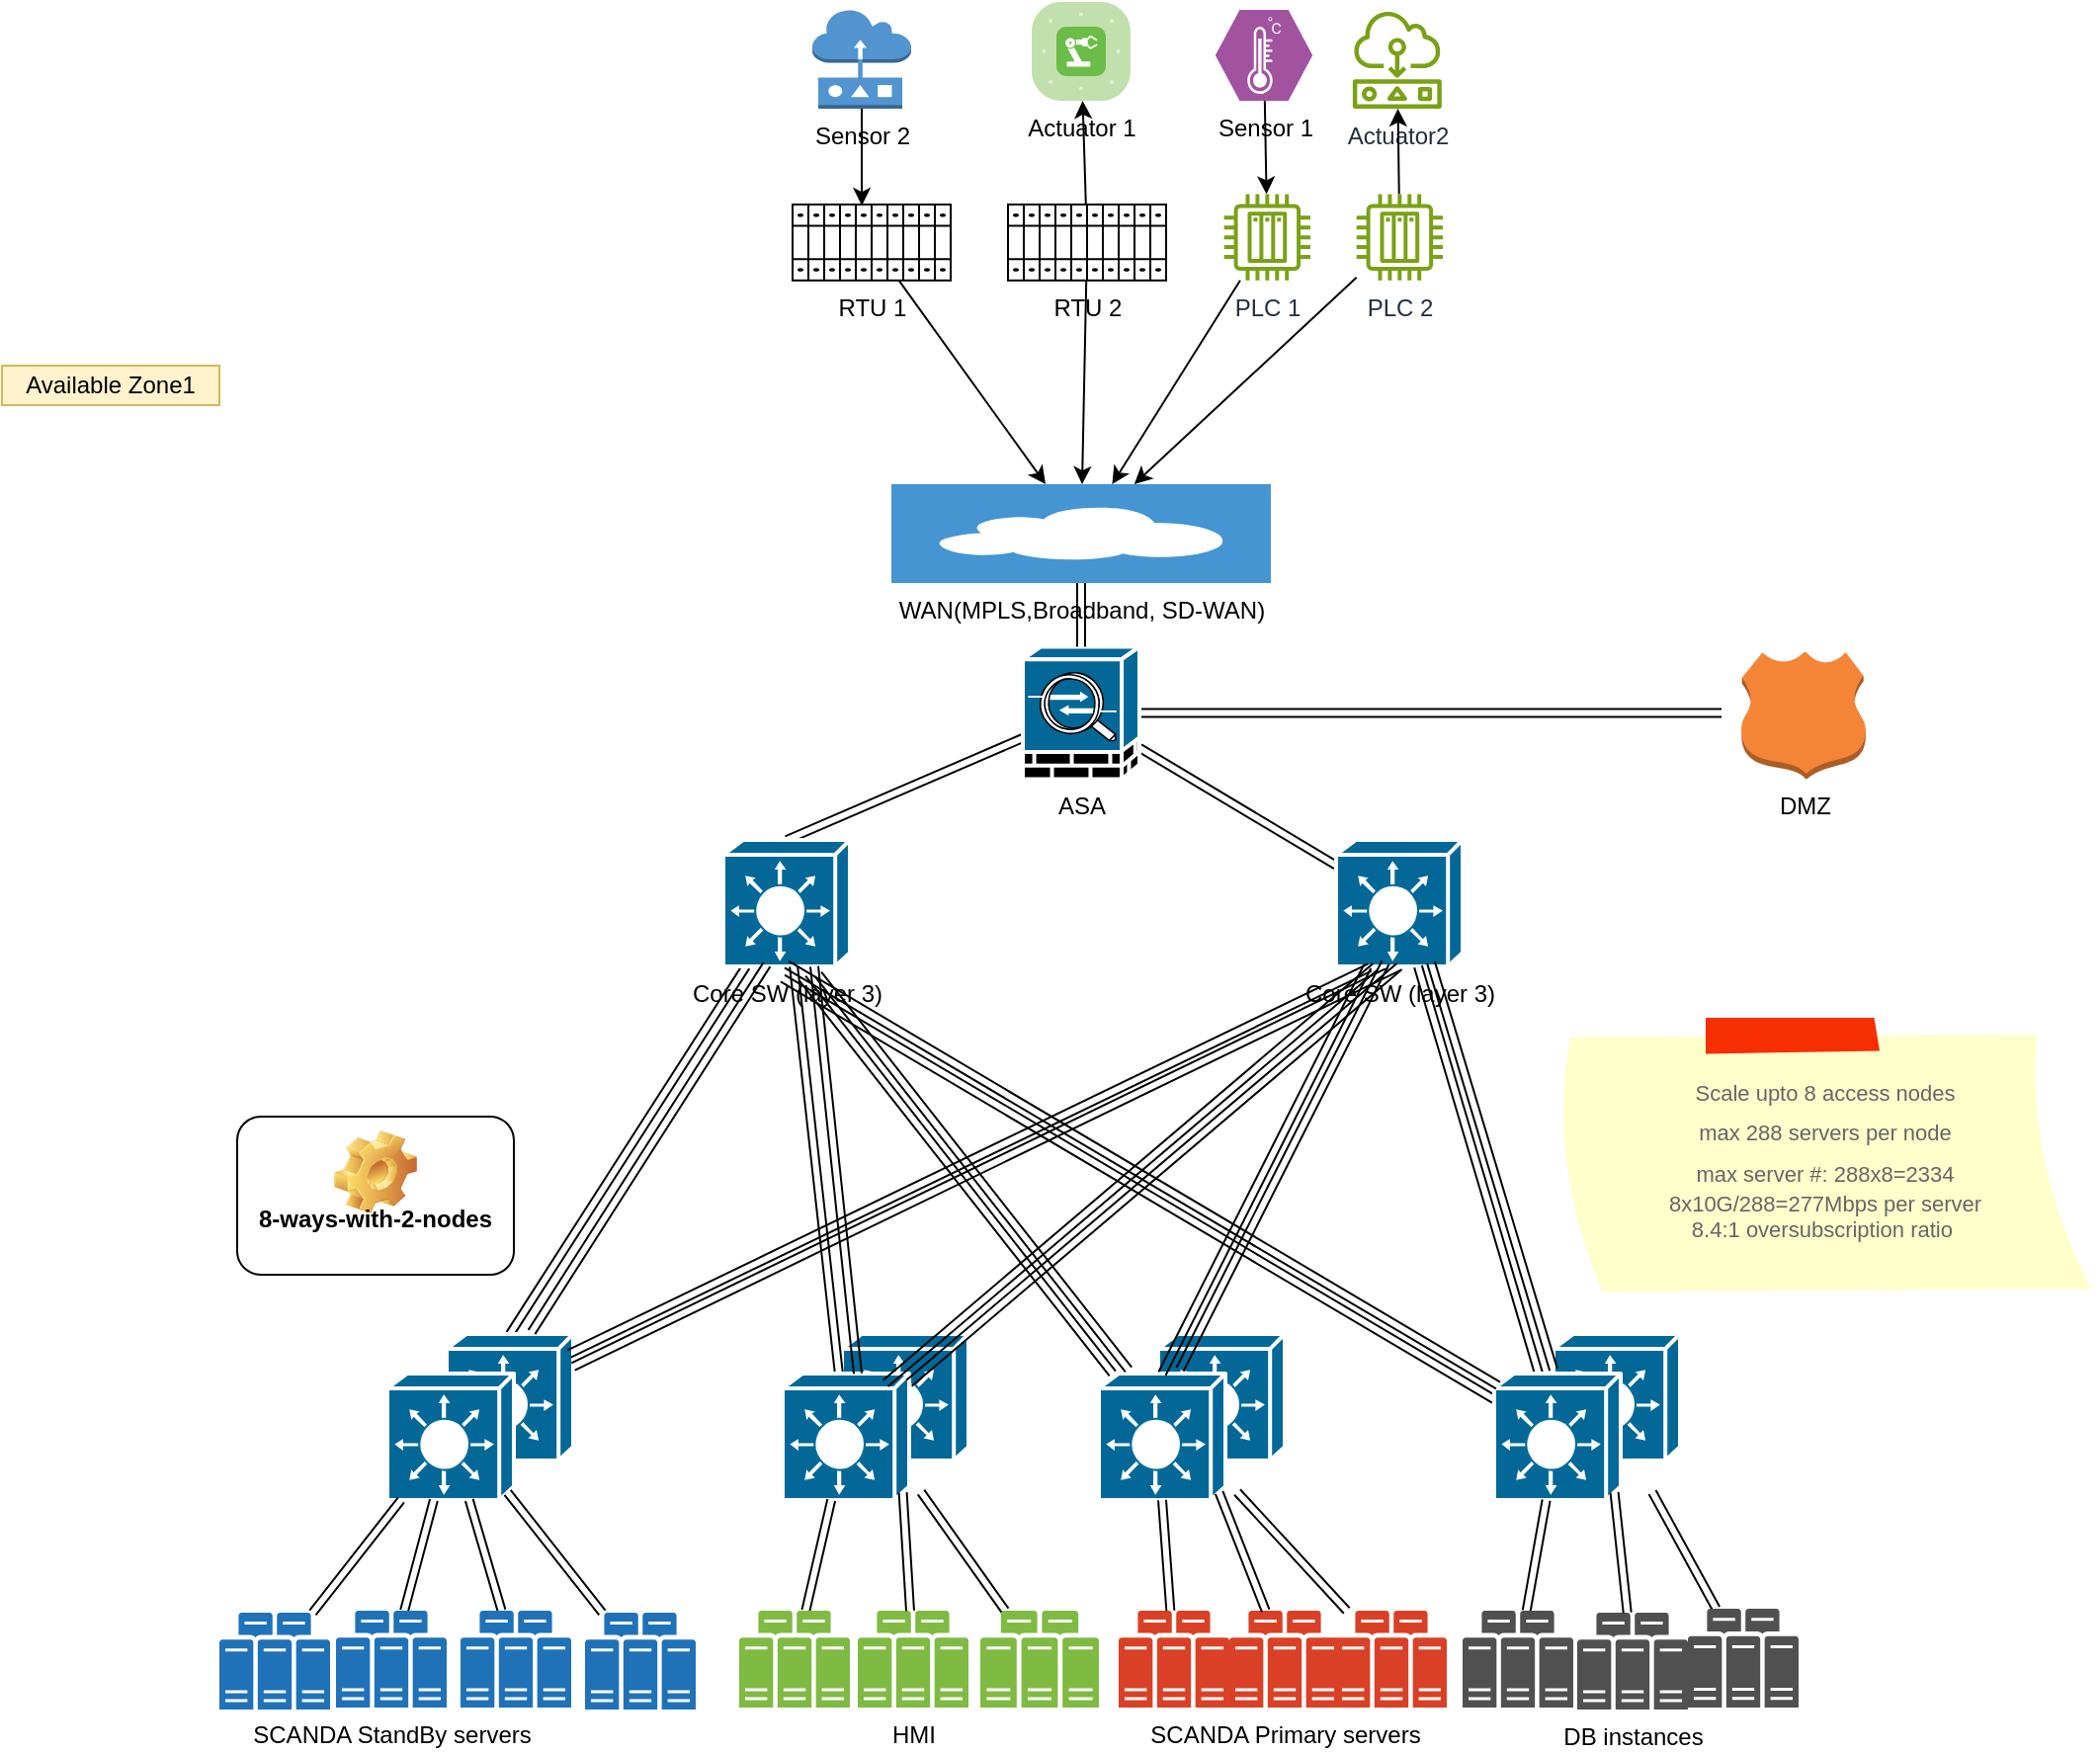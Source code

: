 <mxfile version="24.5.3" type="github">
  <diagram name="Page-1" id="822b0af5-4adb-64df-f703-e8dfc1f81529">
    <mxGraphModel dx="2324" dy="1588" grid="1" gridSize="10" guides="1" tooltips="1" connect="1" arrows="1" fold="1" page="1" pageScale="1" pageWidth="1100" pageHeight="850" background="none" math="0" shadow="0">
      <root>
        <mxCell id="0" />
        <mxCell id="1" parent="0" />
        <mxCell id="rNgzCEydJQi0zjgkLkP2-12" style="rounded=0;orthogonalLoop=1;jettySize=auto;html=1;exitX=0.5;exitY=0;exitDx=0;exitDy=0;exitPerimeter=0;shape=link;" parent="1" source="rNgzCEydJQi0zjgkLkP2-5" target="rNgzCEydJQi0zjgkLkP2-2" edge="1">
          <mxGeometry relative="1" as="geometry" />
        </mxCell>
        <mxCell id="rNgzCEydJQi0zjgkLkP2-5" value="" style="shape=mxgraph.cisco.switches.layer_3_switch;sketch=0;html=1;pointerEvents=1;dashed=0;fillColor=#036897;strokeColor=#ffffff;strokeWidth=2;verticalLabelPosition=bottom;verticalAlign=top;align=center;outlineConnect=0;" parent="1" vertex="1">
          <mxGeometry x="215" y="610" width="64" height="64" as="geometry" />
        </mxCell>
        <mxCell id="rNgzCEydJQi0zjgkLkP2-1" value="8-ways-with-2-nodes&lt;div&gt;&lt;br&gt;&lt;/div&gt;" style="label;whiteSpace=wrap;html=1;align=center;verticalAlign=bottom;spacingLeft=0;spacingBottom=4;imageAlign=center;imageVerticalAlign=top;image=img/clipart/Gear_128x128.png" parent="1" vertex="1">
          <mxGeometry x="109" y="500" width="140" height="80" as="geometry" />
        </mxCell>
        <mxCell id="kgxJePqGxtui9cHz7qdS-7" style="rounded=0;orthogonalLoop=1;jettySize=auto;html=1;exitX=0.5;exitY=0;exitDx=0;exitDy=0;exitPerimeter=0;shape=link;" edge="1" parent="1" source="rNgzCEydJQi0zjgkLkP2-2" target="kgxJePqGxtui9cHz7qdS-3">
          <mxGeometry relative="1" as="geometry" />
        </mxCell>
        <mxCell id="rNgzCEydJQi0zjgkLkP2-2" value="Core SW (layer 3)" style="shape=mxgraph.cisco.switches.layer_3_switch;sketch=0;html=1;pointerEvents=1;dashed=0;fillColor=#036897;strokeColor=#ffffff;strokeWidth=2;verticalLabelPosition=bottom;verticalAlign=top;align=center;outlineConnect=0;" parent="1" vertex="1">
          <mxGeometry x="355" y="360" width="64" height="64" as="geometry" />
        </mxCell>
        <mxCell id="rNgzCEydJQi0zjgkLkP2-14" style="rounded=0;orthogonalLoop=1;jettySize=auto;html=1;exitX=0.5;exitY=1;exitDx=0;exitDy=0;exitPerimeter=0;shape=link;" parent="1" source="rNgzCEydJQi0zjgkLkP2-3" target="rNgzCEydJQi0zjgkLkP2-5" edge="1">
          <mxGeometry relative="1" as="geometry" />
        </mxCell>
        <mxCell id="kgxJePqGxtui9cHz7qdS-8" style="rounded=0;orthogonalLoop=1;jettySize=auto;html=1;shape=link;" edge="1" parent="1" source="rNgzCEydJQi0zjgkLkP2-3" target="kgxJePqGxtui9cHz7qdS-3">
          <mxGeometry relative="1" as="geometry" />
        </mxCell>
        <mxCell id="rNgzCEydJQi0zjgkLkP2-3" value="Core SW (layer 3)" style="shape=mxgraph.cisco.switches.layer_3_switch;sketch=0;html=1;pointerEvents=1;dashed=0;fillColor=#036897;strokeColor=#ffffff;strokeWidth=2;verticalLabelPosition=bottom;verticalAlign=top;align=center;outlineConnect=0;" parent="1" vertex="1">
          <mxGeometry x="665" y="360" width="64" height="64" as="geometry" />
        </mxCell>
        <mxCell id="rNgzCEydJQi0zjgkLkP2-4" value="" style="shape=mxgraph.cisco.switches.layer_3_switch;sketch=0;html=1;pointerEvents=1;dashed=0;fillColor=#036897;strokeColor=#ffffff;strokeWidth=2;verticalLabelPosition=bottom;verticalAlign=top;align=center;outlineConnect=0;" parent="1" vertex="1">
          <mxGeometry x="185" y="630" width="64" height="64" as="geometry" />
        </mxCell>
        <mxCell id="rNgzCEydJQi0zjgkLkP2-6" value="" style="shape=mxgraph.cisco.switches.layer_3_switch;sketch=0;html=1;pointerEvents=1;dashed=0;fillColor=#036897;strokeColor=#ffffff;strokeWidth=2;verticalLabelPosition=bottom;verticalAlign=top;align=center;outlineConnect=0;" parent="1" vertex="1">
          <mxGeometry x="415" y="610" width="64" height="64" as="geometry" />
        </mxCell>
        <mxCell id="rNgzCEydJQi0zjgkLkP2-16" style="rounded=0;orthogonalLoop=1;jettySize=auto;html=1;shape=link;" parent="1" source="rNgzCEydJQi0zjgkLkP2-7" target="rNgzCEydJQi0zjgkLkP2-2" edge="1">
          <mxGeometry relative="1" as="geometry" />
        </mxCell>
        <mxCell id="rNgzCEydJQi0zjgkLkP2-7" value="" style="shape=mxgraph.cisco.switches.layer_3_switch;sketch=0;html=1;pointerEvents=1;dashed=0;fillColor=#036897;strokeColor=#ffffff;strokeWidth=2;verticalLabelPosition=bottom;verticalAlign=top;align=center;outlineConnect=0;" parent="1" vertex="1">
          <mxGeometry x="385" y="630" width="64" height="64" as="geometry" />
        </mxCell>
        <mxCell id="rNgzCEydJQi0zjgkLkP2-8" value="" style="shape=mxgraph.cisco.switches.layer_3_switch;sketch=0;html=1;pointerEvents=1;dashed=0;fillColor=#036897;strokeColor=#ffffff;strokeWidth=2;verticalLabelPosition=bottom;verticalAlign=top;align=center;outlineConnect=0;" parent="1" vertex="1">
          <mxGeometry x="575" y="610" width="64" height="64" as="geometry" />
        </mxCell>
        <mxCell id="rNgzCEydJQi0zjgkLkP2-20" style="rounded=0;orthogonalLoop=1;jettySize=auto;html=1;shape=link;" parent="1" source="rNgzCEydJQi0zjgkLkP2-9" edge="1">
          <mxGeometry relative="1" as="geometry">
            <mxPoint x="395" y="430" as="targetPoint" />
          </mxGeometry>
        </mxCell>
        <mxCell id="rNgzCEydJQi0zjgkLkP2-9" value="" style="shape=mxgraph.cisco.switches.layer_3_switch;sketch=0;html=1;pointerEvents=1;dashed=0;fillColor=#036897;strokeColor=#ffffff;strokeWidth=2;verticalLabelPosition=bottom;verticalAlign=top;align=center;outlineConnect=0;" parent="1" vertex="1">
          <mxGeometry x="545" y="630" width="64" height="64" as="geometry" />
        </mxCell>
        <mxCell id="rNgzCEydJQi0zjgkLkP2-10" value="" style="shape=mxgraph.cisco.switches.layer_3_switch;sketch=0;html=1;pointerEvents=1;dashed=0;fillColor=#036897;strokeColor=#ffffff;strokeWidth=2;verticalLabelPosition=bottom;verticalAlign=top;align=center;outlineConnect=0;" parent="1" vertex="1">
          <mxGeometry x="775" y="610" width="64" height="64" as="geometry" />
        </mxCell>
        <mxCell id="rNgzCEydJQi0zjgkLkP2-24" style="rounded=0;orthogonalLoop=1;jettySize=auto;html=1;shape=link;" parent="1" source="rNgzCEydJQi0zjgkLkP2-11" edge="1">
          <mxGeometry relative="1" as="geometry">
            <mxPoint x="385" y="430" as="targetPoint" />
          </mxGeometry>
        </mxCell>
        <mxCell id="rNgzCEydJQi0zjgkLkP2-26" style="rounded=0;orthogonalLoop=1;jettySize=auto;html=1;shape=link;" parent="1" source="rNgzCEydJQi0zjgkLkP2-11" target="rNgzCEydJQi0zjgkLkP2-3" edge="1">
          <mxGeometry relative="1" as="geometry" />
        </mxCell>
        <mxCell id="rNgzCEydJQi0zjgkLkP2-11" value="" style="shape=mxgraph.cisco.switches.layer_3_switch;sketch=0;html=1;pointerEvents=1;dashed=0;fillColor=#036897;strokeColor=#ffffff;strokeWidth=2;verticalLabelPosition=bottom;verticalAlign=top;align=center;outlineConnect=0;" parent="1" vertex="1">
          <mxGeometry x="745" y="630" width="64" height="64" as="geometry" />
        </mxCell>
        <mxCell id="rNgzCEydJQi0zjgkLkP2-13" style="rounded=0;orthogonalLoop=1;jettySize=auto;html=1;exitX=0.5;exitY=0;exitDx=0;exitDy=0;exitPerimeter=0;shape=link;" parent="1" edge="1">
          <mxGeometry relative="1" as="geometry">
            <mxPoint x="258" y="609" as="sourcePoint" />
            <mxPoint x="377" y="423" as="targetPoint" />
          </mxGeometry>
        </mxCell>
        <mxCell id="rNgzCEydJQi0zjgkLkP2-15" style="rounded=0;orthogonalLoop=1;jettySize=auto;html=1;shape=link;exitX=0.266;exitY=1.008;exitDx=0;exitDy=0;exitPerimeter=0;" parent="1" source="rNgzCEydJQi0zjgkLkP2-3" edge="1">
          <mxGeometry relative="1" as="geometry">
            <mxPoint x="685" y="420" as="sourcePoint" />
            <mxPoint x="277" y="620" as="targetPoint" />
          </mxGeometry>
        </mxCell>
        <mxCell id="rNgzCEydJQi0zjgkLkP2-17" style="rounded=0;orthogonalLoop=1;jettySize=auto;html=1;shape=link;" parent="1" edge="1">
          <mxGeometry relative="1" as="geometry">
            <mxPoint x="423" y="630" as="sourcePoint" />
            <mxPoint x="401" y="424" as="targetPoint" />
          </mxGeometry>
        </mxCell>
        <mxCell id="rNgzCEydJQi0zjgkLkP2-18" style="rounded=0;orthogonalLoop=1;jettySize=auto;html=1;shape=link;entryX=0.5;entryY=1;entryDx=0;entryDy=0;entryPerimeter=0;" parent="1" source="rNgzCEydJQi0zjgkLkP2-7" target="rNgzCEydJQi0zjgkLkP2-3" edge="1">
          <mxGeometry relative="1" as="geometry">
            <mxPoint x="433" y="650" as="sourcePoint" />
            <mxPoint x="411" y="444" as="targetPoint" />
          </mxGeometry>
        </mxCell>
        <mxCell id="rNgzCEydJQi0zjgkLkP2-19" style="rounded=0;orthogonalLoop=1;jettySize=auto;html=1;shape=link;entryX=0.5;entryY=1;entryDx=0;entryDy=0;entryPerimeter=0;" parent="1" edge="1">
          <mxGeometry relative="1" as="geometry">
            <mxPoint x="437" y="635" as="sourcePoint" />
            <mxPoint x="685" y="424" as="targetPoint" />
          </mxGeometry>
        </mxCell>
        <mxCell id="rNgzCEydJQi0zjgkLkP2-21" style="rounded=0;orthogonalLoop=1;jettySize=auto;html=1;shape=link;" parent="1" edge="1">
          <mxGeometry relative="1" as="geometry">
            <mxPoint x="403" y="428" as="targetPoint" />
            <mxPoint x="560" y="628" as="sourcePoint" />
          </mxGeometry>
        </mxCell>
        <mxCell id="rNgzCEydJQi0zjgkLkP2-22" style="rounded=0;orthogonalLoop=1;jettySize=auto;html=1;shape=link;" parent="1" target="rNgzCEydJQi0zjgkLkP2-3" edge="1">
          <mxGeometry relative="1" as="geometry">
            <mxPoint x="420" y="430" as="targetPoint" />
            <mxPoint x="577" y="630" as="sourcePoint" />
          </mxGeometry>
        </mxCell>
        <mxCell id="rNgzCEydJQi0zjgkLkP2-23" style="rounded=0;orthogonalLoop=1;jettySize=auto;html=1;shape=link;" parent="1" edge="1">
          <mxGeometry relative="1" as="geometry">
            <mxPoint x="690" y="422" as="targetPoint" />
            <mxPoint x="586" y="628" as="sourcePoint" />
          </mxGeometry>
        </mxCell>
        <mxCell id="rNgzCEydJQi0zjgkLkP2-25" style="rounded=0;orthogonalLoop=1;jettySize=auto;html=1;shape=link;" parent="1" edge="1">
          <mxGeometry relative="1" as="geometry">
            <mxPoint x="387" y="423" as="targetPoint" />
            <mxPoint x="747" y="636" as="sourcePoint" />
          </mxGeometry>
        </mxCell>
        <mxCell id="rNgzCEydJQi0zjgkLkP2-27" style="rounded=0;orthogonalLoop=1;jettySize=auto;html=1;shape=link;" parent="1" edge="1">
          <mxGeometry relative="1" as="geometry">
            <mxPoint x="775" y="628" as="sourcePoint" />
            <mxPoint x="713" y="422" as="targetPoint" />
          </mxGeometry>
        </mxCell>
        <mxCell id="rNgzCEydJQi0zjgkLkP2-34" style="rounded=0;orthogonalLoop=1;jettySize=auto;html=1;shape=link;" parent="1" source="rNgzCEydJQi0zjgkLkP2-28" target="rNgzCEydJQi0zjgkLkP2-4" edge="1">
          <mxGeometry relative="1" as="geometry" />
        </mxCell>
        <mxCell id="rNgzCEydJQi0zjgkLkP2-28" value="SCANDA StandBy servers" style="sketch=0;pointerEvents=1;shadow=0;dashed=0;html=1;strokeColor=none;fillColor=#505050;labelPosition=center;verticalLabelPosition=bottom;verticalAlign=top;outlineConnect=0;align=center;shape=mxgraph.office.servers.server_farm;fillColor=#2072B8;" parent="1" vertex="1">
          <mxGeometry x="159" y="750" width="56" height="49" as="geometry" />
        </mxCell>
        <mxCell id="rNgzCEydJQi0zjgkLkP2-35" style="rounded=0;orthogonalLoop=1;jettySize=auto;html=1;shape=link;" parent="1" source="rNgzCEydJQi0zjgkLkP2-30" target="rNgzCEydJQi0zjgkLkP2-4" edge="1">
          <mxGeometry relative="1" as="geometry" />
        </mxCell>
        <mxCell id="rNgzCEydJQi0zjgkLkP2-30" value="" style="sketch=0;pointerEvents=1;shadow=0;dashed=0;html=1;strokeColor=none;fillColor=#505050;labelPosition=center;verticalLabelPosition=bottom;verticalAlign=top;outlineConnect=0;align=center;shape=mxgraph.office.servers.server_farm;fillColor=#2072B8;" parent="1" vertex="1">
          <mxGeometry x="222" y="750" width="56" height="49" as="geometry" />
        </mxCell>
        <mxCell id="rNgzCEydJQi0zjgkLkP2-33" style="rounded=0;orthogonalLoop=1;jettySize=auto;html=1;shape=link;" parent="1" source="rNgzCEydJQi0zjgkLkP2-31" target="rNgzCEydJQi0zjgkLkP2-4" edge="1">
          <mxGeometry relative="1" as="geometry" />
        </mxCell>
        <mxCell id="rNgzCEydJQi0zjgkLkP2-31" value="" style="sketch=0;pointerEvents=1;shadow=0;dashed=0;html=1;strokeColor=none;fillColor=#505050;labelPosition=center;verticalLabelPosition=bottom;verticalAlign=top;outlineConnect=0;align=center;shape=mxgraph.office.servers.server_farm;fillColor=#2072B8;" parent="1" vertex="1">
          <mxGeometry x="100" y="751" width="56" height="49" as="geometry" />
        </mxCell>
        <mxCell id="rNgzCEydJQi0zjgkLkP2-32" value="" style="sketch=0;pointerEvents=1;shadow=0;dashed=0;html=1;strokeColor=none;fillColor=#505050;labelPosition=center;verticalLabelPosition=bottom;verticalAlign=top;outlineConnect=0;align=center;shape=mxgraph.office.servers.server_farm;fillColor=#2072B8;" parent="1" vertex="1">
          <mxGeometry x="285" y="751" width="56" height="49" as="geometry" />
        </mxCell>
        <mxCell id="rNgzCEydJQi0zjgkLkP2-36" style="rounded=0;orthogonalLoop=1;jettySize=auto;html=1;entryX=0.95;entryY=0.94;entryDx=0;entryDy=0;entryPerimeter=0;shape=link;" parent="1" source="rNgzCEydJQi0zjgkLkP2-32" target="rNgzCEydJQi0zjgkLkP2-4" edge="1">
          <mxGeometry relative="1" as="geometry" />
        </mxCell>
        <mxCell id="rNgzCEydJQi0zjgkLkP2-47" style="rounded=0;orthogonalLoop=1;jettySize=auto;html=1;shape=link;" parent="1" source="rNgzCEydJQi0zjgkLkP2-37" target="rNgzCEydJQi0zjgkLkP2-7" edge="1">
          <mxGeometry relative="1" as="geometry" />
        </mxCell>
        <mxCell id="rNgzCEydJQi0zjgkLkP2-37" value="" style="sketch=0;pointerEvents=1;shadow=0;dashed=0;html=1;strokeColor=none;fillColor=#505050;labelPosition=center;verticalLabelPosition=bottom;verticalAlign=top;outlineConnect=0;align=center;shape=mxgraph.office.servers.server_farm;fillColor=#7FBA42;" parent="1" vertex="1">
          <mxGeometry x="363" y="750" width="56" height="49" as="geometry" />
        </mxCell>
        <mxCell id="rNgzCEydJQi0zjgkLkP2-38" value="HMI" style="sketch=0;pointerEvents=1;shadow=0;dashed=0;html=1;strokeColor=none;fillColor=#505050;labelPosition=center;verticalLabelPosition=bottom;verticalAlign=top;outlineConnect=0;align=center;shape=mxgraph.office.servers.server_farm;fillColor=#7FBA42;" parent="1" vertex="1">
          <mxGeometry x="423" y="750" width="56" height="49" as="geometry" />
        </mxCell>
        <mxCell id="rNgzCEydJQi0zjgkLkP2-49" style="rounded=0;orthogonalLoop=1;jettySize=auto;html=1;shape=link;" parent="1" source="rNgzCEydJQi0zjgkLkP2-39" edge="1">
          <mxGeometry relative="1" as="geometry">
            <mxPoint x="455" y="690" as="targetPoint" />
          </mxGeometry>
        </mxCell>
        <mxCell id="rNgzCEydJQi0zjgkLkP2-39" value="" style="sketch=0;pointerEvents=1;shadow=0;dashed=0;html=1;strokeColor=none;fillColor=#505050;labelPosition=center;verticalLabelPosition=bottom;verticalAlign=top;outlineConnect=0;align=center;shape=mxgraph.office.servers.server_farm;fillColor=#7FBA42;" parent="1" vertex="1">
          <mxGeometry x="485" y="750" width="60" height="49" as="geometry" />
        </mxCell>
        <mxCell id="rNgzCEydJQi0zjgkLkP2-41" value="" style="sketch=0;pointerEvents=1;shadow=0;dashed=0;html=1;strokeColor=none;fillColor=#505050;labelPosition=center;verticalLabelPosition=bottom;verticalAlign=top;outlineConnect=0;align=center;shape=mxgraph.office.servers.server_farm;fillColor=#DA4026;" parent="1" vertex="1">
          <mxGeometry x="555" y="750" width="56" height="49" as="geometry" />
        </mxCell>
        <mxCell id="rNgzCEydJQi0zjgkLkP2-42" value="SCANDA Primary servers" style="sketch=0;pointerEvents=1;shadow=0;dashed=0;html=1;strokeColor=none;fillColor=#505050;labelPosition=center;verticalLabelPosition=bottom;verticalAlign=top;outlineConnect=0;align=center;shape=mxgraph.office.servers.server_farm;fillColor=#DA4026;" parent="1" vertex="1">
          <mxGeometry x="611" y="750" width="56" height="49" as="geometry" />
        </mxCell>
        <mxCell id="rNgzCEydJQi0zjgkLkP2-52" style="rounded=0;orthogonalLoop=1;jettySize=auto;html=1;shape=link;" parent="1" source="rNgzCEydJQi0zjgkLkP2-43" edge="1">
          <mxGeometry relative="1" as="geometry">
            <mxPoint x="615" y="690" as="targetPoint" />
          </mxGeometry>
        </mxCell>
        <mxCell id="rNgzCEydJQi0zjgkLkP2-43" value="" style="sketch=0;pointerEvents=1;shadow=0;dashed=0;html=1;strokeColor=none;fillColor=#505050;labelPosition=center;verticalLabelPosition=bottom;verticalAlign=top;outlineConnect=0;align=center;shape=mxgraph.office.servers.server_farm;fillColor=#DA4026;" parent="1" vertex="1">
          <mxGeometry x="665" y="750" width="56" height="49" as="geometry" />
        </mxCell>
        <mxCell id="rNgzCEydJQi0zjgkLkP2-53" style="rounded=0;orthogonalLoop=1;jettySize=auto;html=1;shape=link;" parent="1" source="rNgzCEydJQi0zjgkLkP2-44" target="rNgzCEydJQi0zjgkLkP2-11" edge="1">
          <mxGeometry relative="1" as="geometry" />
        </mxCell>
        <mxCell id="rNgzCEydJQi0zjgkLkP2-44" value="" style="sketch=0;pointerEvents=1;shadow=0;dashed=0;html=1;strokeColor=none;fillColor=#505050;labelPosition=center;verticalLabelPosition=bottom;verticalAlign=top;outlineConnect=0;align=center;shape=mxgraph.office.servers.server_farm;" parent="1" vertex="1">
          <mxGeometry x="729" y="750" width="56" height="49" as="geometry" />
        </mxCell>
        <mxCell id="rNgzCEydJQi0zjgkLkP2-45" value="DB instances" style="sketch=0;pointerEvents=1;shadow=0;dashed=0;html=1;strokeColor=none;fillColor=#505050;labelPosition=center;verticalLabelPosition=bottom;verticalAlign=top;outlineConnect=0;align=center;shape=mxgraph.office.servers.server_farm;" parent="1" vertex="1">
          <mxGeometry x="787" y="751" width="56" height="49" as="geometry" />
        </mxCell>
        <mxCell id="rNgzCEydJQi0zjgkLkP2-55" style="rounded=0;orthogonalLoop=1;jettySize=auto;html=1;shape=link;" parent="1" source="rNgzCEydJQi0zjgkLkP2-46" edge="1">
          <mxGeometry relative="1" as="geometry">
            <mxPoint x="825" y="690" as="targetPoint" />
          </mxGeometry>
        </mxCell>
        <mxCell id="rNgzCEydJQi0zjgkLkP2-46" value="" style="sketch=0;pointerEvents=1;shadow=0;dashed=0;html=1;strokeColor=none;fillColor=#505050;labelPosition=center;verticalLabelPosition=bottom;verticalAlign=top;outlineConnect=0;align=center;shape=mxgraph.office.servers.server_farm;" parent="1" vertex="1">
          <mxGeometry x="843" y="749" width="56" height="50" as="geometry" />
        </mxCell>
        <mxCell id="rNgzCEydJQi0zjgkLkP2-48" style="rounded=0;orthogonalLoop=1;jettySize=auto;html=1;entryX=0.95;entryY=0.94;entryDx=0;entryDy=0;entryPerimeter=0;shape=link;" parent="1" source="rNgzCEydJQi0zjgkLkP2-38" target="rNgzCEydJQi0zjgkLkP2-7" edge="1">
          <mxGeometry relative="1" as="geometry" />
        </mxCell>
        <mxCell id="rNgzCEydJQi0zjgkLkP2-50" style="rounded=0;orthogonalLoop=1;jettySize=auto;html=1;entryX=0.5;entryY=1;entryDx=0;entryDy=0;entryPerimeter=0;shape=link;" parent="1" source="rNgzCEydJQi0zjgkLkP2-41" target="rNgzCEydJQi0zjgkLkP2-9" edge="1">
          <mxGeometry relative="1" as="geometry" />
        </mxCell>
        <mxCell id="rNgzCEydJQi0zjgkLkP2-51" style="rounded=0;orthogonalLoop=1;jettySize=auto;html=1;entryX=0.95;entryY=0.94;entryDx=0;entryDy=0;entryPerimeter=0;shape=link;" parent="1" source="rNgzCEydJQi0zjgkLkP2-42" target="rNgzCEydJQi0zjgkLkP2-9" edge="1">
          <mxGeometry relative="1" as="geometry" />
        </mxCell>
        <mxCell id="rNgzCEydJQi0zjgkLkP2-54" style="rounded=0;orthogonalLoop=1;jettySize=auto;html=1;entryX=0.95;entryY=0.94;entryDx=0;entryDy=0;entryPerimeter=0;shape=link;" parent="1" source="rNgzCEydJQi0zjgkLkP2-45" target="rNgzCEydJQi0zjgkLkP2-11" edge="1">
          <mxGeometry relative="1" as="geometry" />
        </mxCell>
        <mxCell id="rNgzCEydJQi0zjgkLkP2-56" value="&lt;font style=&quot;font-size: 11px;&quot;&gt;Scale upto 8 access nodes&lt;br&gt;max 288 servers per node&lt;br&gt;max server #: 288x8=2334&lt;/font&gt;&lt;div style=&quot;font-size: 11px;&quot;&gt;&lt;font style=&quot;font-size: 11px;&quot;&gt;8x10G/288=277Mbps per server&lt;/font&gt;&lt;/div&gt;&lt;div style=&quot;font-size: 11px;&quot;&gt;&lt;font style=&quot;font-size: 11px;&quot;&gt;8.4:1 oversubscription ratio&amp;nbsp;&lt;/font&gt;&lt;/div&gt;" style="strokeWidth=1;shadow=0;dashed=0;align=center;html=1;shape=mxgraph.mockup.text.stickyNote2;fontColor=#666666;mainText=;fontSize=17;whiteSpace=wrap;fillColor=#ffffcc;strokeColor=#F62E00;" parent="1" vertex="1">
          <mxGeometry x="775" y="450" width="275" height="140" as="geometry" />
        </mxCell>
        <mxCell id="kgxJePqGxtui9cHz7qdS-1" value="WAN(MPLS,Broadband, SD-WAN)" style="pointerEvents=1;shadow=0;dashed=0;html=1;strokeColor=none;fillColor=#4495D1;labelPosition=center;verticalLabelPosition=bottom;verticalAlign=top;align=center;outlineConnect=0;shape=mxgraph.veeam.2d.wan_accelerator;" vertex="1" parent="1">
          <mxGeometry x="440" y="180" width="192" height="50" as="geometry" />
        </mxCell>
        <mxCell id="kgxJePqGxtui9cHz7qdS-2" value="DMZ" style="outlineConnect=0;dashed=0;verticalLabelPosition=bottom;verticalAlign=top;align=center;html=1;shape=mxgraph.aws3.hosted_zone;fillColor=#F58536;gradientColor=none;" vertex="1" parent="1">
          <mxGeometry x="870" y="264.75" width="63" height="64.5" as="geometry" />
        </mxCell>
        <mxCell id="kgxJePqGxtui9cHz7qdS-6" style="rounded=0;orthogonalLoop=1;jettySize=auto;html=1;shape=link;" edge="1" parent="1" source="kgxJePqGxtui9cHz7qdS-3">
          <mxGeometry relative="1" as="geometry">
            <mxPoint x="860" y="295.75" as="targetPoint" />
          </mxGeometry>
        </mxCell>
        <mxCell id="kgxJePqGxtui9cHz7qdS-3" value="ASA" style="shape=mxgraph.cisco.misc.asa_5500;html=1;pointerEvents=1;dashed=0;fillColor=#036897;strokeColor=#ffffff;strokeWidth=2;verticalLabelPosition=bottom;verticalAlign=top;align=center;outlineConnect=0;" vertex="1" parent="1">
          <mxGeometry x="506.5" y="262.25" width="59" height="67" as="geometry" />
        </mxCell>
        <mxCell id="kgxJePqGxtui9cHz7qdS-9" style="rounded=0;orthogonalLoop=1;jettySize=auto;html=1;entryX=0.5;entryY=0;entryDx=0;entryDy=0;entryPerimeter=0;shape=link;" edge="1" parent="1" source="kgxJePqGxtui9cHz7qdS-1" target="kgxJePqGxtui9cHz7qdS-3">
          <mxGeometry relative="1" as="geometry" />
        </mxCell>
        <mxCell id="kgxJePqGxtui9cHz7qdS-10" value="Available Zone1&lt;div&gt;&lt;br&gt;&lt;/div&gt;" style="text;html=1;strokeColor=#d6b656;fillColor=#fff2cc;align=center;verticalAlign=middle;whiteSpace=wrap;overflow=hidden;" vertex="1" parent="1">
          <mxGeometry x="-10" y="120" width="110" height="20" as="geometry" />
        </mxCell>
        <mxCell id="kgxJePqGxtui9cHz7qdS-33" style="rounded=0;orthogonalLoop=1;jettySize=auto;html=1;" edge="1" parent="1" source="kgxJePqGxtui9cHz7qdS-13" target="kgxJePqGxtui9cHz7qdS-18">
          <mxGeometry relative="1" as="geometry" />
        </mxCell>
        <mxCell id="kgxJePqGxtui9cHz7qdS-13" value="Sensor 1" style="verticalLabelPosition=bottom;sketch=0;html=1;fillColor=#A153A0;strokeColor=#ffffff;verticalAlign=top;align=center;points=[[0,0.5,0],[0.125,0.25,0],[0.25,0,0],[0.5,0,0],[0.75,0,0],[0.875,0.25,0],[1,0.5,0],[0.875,0.75,0],[0.75,1,0],[0.5,1,0],[0.125,0.75,0]];pointerEvents=1;shape=mxgraph.cisco_safe.compositeIcon;bgIcon=mxgraph.cisco_safe.design.blank_device;resIcon=mxgraph.cisco_safe.design.sensor;" vertex="1" parent="1">
          <mxGeometry x="604" y="-60" width="49" height="46" as="geometry" />
        </mxCell>
        <mxCell id="kgxJePqGxtui9cHz7qdS-14" value="Actuator 1" style="verticalLabelPosition=bottom;sketch=0;html=1;fillColor=#6ABD46;strokeColor=#ffffff;verticalAlign=top;align=center;points=[[0.085,0.085,0],[0.915,0.085,0],[0.915,0.915,0],[0.085,0.915,0],[0.25,0,0],[0.5,0,0],[0.75,0,0],[1,0.25,0],[1,0.5,0],[1,0.75,0],[0.75,1,0],[0.5,1,0],[0.25,1,0],[0,0.75,0],[0,0.5,0],[0,0.25,0]];pointerEvents=1;shape=mxgraph.cisco_safe.compositeIcon;bgIcon=mxgraph.cisco_safe.architecture.generic_appliance;resIcon=mxgraph.cisco_safe.architecture.actuator;" vertex="1" parent="1">
          <mxGeometry x="511" y="-64" width="50" height="50" as="geometry" />
        </mxCell>
        <mxCell id="kgxJePqGxtui9cHz7qdS-15" value="Actuator2" style="sketch=0;outlineConnect=0;fontColor=#232F3E;gradientColor=none;fillColor=#7AA116;strokeColor=none;dashed=0;verticalLabelPosition=bottom;verticalAlign=top;align=center;html=1;fontSize=12;fontStyle=0;aspect=fixed;pointerEvents=1;shape=mxgraph.aws4.actuator;" vertex="1" parent="1">
          <mxGeometry x="672.85" y="-60" width="46.15" height="50" as="geometry" />
        </mxCell>
        <mxCell id="kgxJePqGxtui9cHz7qdS-16" value="Sensor 2" style="outlineConnect=0;dashed=0;verticalLabelPosition=bottom;verticalAlign=top;align=center;html=1;shape=mxgraph.aws3.sensor;fillColor=#5294CF;gradientColor=none;" vertex="1" parent="1">
          <mxGeometry x="400" y="-60" width="50" height="50" as="geometry" />
        </mxCell>
        <mxCell id="kgxJePqGxtui9cHz7qdS-26" style="rounded=0;orthogonalLoop=1;jettySize=auto;html=1;" edge="1" parent="1" source="kgxJePqGxtui9cHz7qdS-17" target="kgxJePqGxtui9cHz7qdS-1">
          <mxGeometry relative="1" as="geometry" />
        </mxCell>
        <mxCell id="kgxJePqGxtui9cHz7qdS-17" value="RTU 1" style="verticalLabelPosition=bottom;dashed=0;shadow=0;html=1;align=center;verticalAlign=top;shape=mxgraph.cabinets.terminal_4mm2_x10;" vertex="1" parent="1">
          <mxGeometry x="390" y="38.48" width="80" height="38.42" as="geometry" />
        </mxCell>
        <mxCell id="kgxJePqGxtui9cHz7qdS-19" value="" style="rounded=0;orthogonalLoop=1;jettySize=auto;html=1;" edge="1" parent="1" source="kgxJePqGxtui9cHz7qdS-18" target="kgxJePqGxtui9cHz7qdS-1">
          <mxGeometry relative="1" as="geometry" />
        </mxCell>
        <mxCell id="kgxJePqGxtui9cHz7qdS-18" value="PLC 1" style="sketch=0;outlineConnect=0;fontColor=#232F3E;gradientColor=none;fillColor=#7AA116;strokeColor=none;dashed=0;verticalLabelPosition=bottom;verticalAlign=top;align=center;html=1;fontSize=12;fontStyle=0;aspect=fixed;pointerEvents=1;shape=mxgraph.aws4.iot_thing_plc;" vertex="1" parent="1">
          <mxGeometry x="608.35" y="33.25" width="43.65" height="43.65" as="geometry" />
        </mxCell>
        <mxCell id="kgxJePqGxtui9cHz7qdS-23" style="rounded=0;orthogonalLoop=1;jettySize=auto;html=1;" edge="1" parent="1" source="kgxJePqGxtui9cHz7qdS-20" target="kgxJePqGxtui9cHz7qdS-1">
          <mxGeometry relative="1" as="geometry" />
        </mxCell>
        <mxCell id="kgxJePqGxtui9cHz7qdS-30" style="rounded=0;orthogonalLoop=1;jettySize=auto;html=1;" edge="1" parent="1" source="kgxJePqGxtui9cHz7qdS-20" target="kgxJePqGxtui9cHz7qdS-15">
          <mxGeometry relative="1" as="geometry" />
        </mxCell>
        <mxCell id="kgxJePqGxtui9cHz7qdS-20" value="PLC 2" style="sketch=0;outlineConnect=0;fontColor=#232F3E;gradientColor=none;fillColor=#7AA116;strokeColor=none;dashed=0;verticalLabelPosition=bottom;verticalAlign=top;align=center;html=1;fontSize=12;fontStyle=0;aspect=fixed;pointerEvents=1;shape=mxgraph.aws4.iot_thing_plc;" vertex="1" parent="1">
          <mxGeometry x="675.35" y="33.25" width="43.65" height="43.65" as="geometry" />
        </mxCell>
        <mxCell id="kgxJePqGxtui9cHz7qdS-27" style="rounded=0;orthogonalLoop=1;jettySize=auto;html=1;" edge="1" parent="1" source="kgxJePqGxtui9cHz7qdS-24" target="kgxJePqGxtui9cHz7qdS-1">
          <mxGeometry relative="1" as="geometry">
            <mxPoint x="539" y="170" as="targetPoint" />
          </mxGeometry>
        </mxCell>
        <mxCell id="kgxJePqGxtui9cHz7qdS-28" style="rounded=0;orthogonalLoop=1;jettySize=auto;html=1;" edge="1" parent="1" source="kgxJePqGxtui9cHz7qdS-24" target="kgxJePqGxtui9cHz7qdS-14">
          <mxGeometry relative="1" as="geometry" />
        </mxCell>
        <mxCell id="kgxJePqGxtui9cHz7qdS-24" value="RTU 2" style="verticalLabelPosition=bottom;dashed=0;shadow=0;html=1;align=center;verticalAlign=top;shape=mxgraph.cabinets.terminal_4mm2_x10;" vertex="1" parent="1">
          <mxGeometry x="499" y="38.48" width="80" height="38.42" as="geometry" />
        </mxCell>
        <mxCell id="kgxJePqGxtui9cHz7qdS-32" style="edgeStyle=orthogonalEdgeStyle;rounded=0;orthogonalLoop=1;jettySize=auto;html=1;entryX=0.438;entryY=0.014;entryDx=0;entryDy=0;entryPerimeter=0;" edge="1" parent="1" source="kgxJePqGxtui9cHz7qdS-16" target="kgxJePqGxtui9cHz7qdS-17">
          <mxGeometry relative="1" as="geometry" />
        </mxCell>
      </root>
    </mxGraphModel>
  </diagram>
</mxfile>
